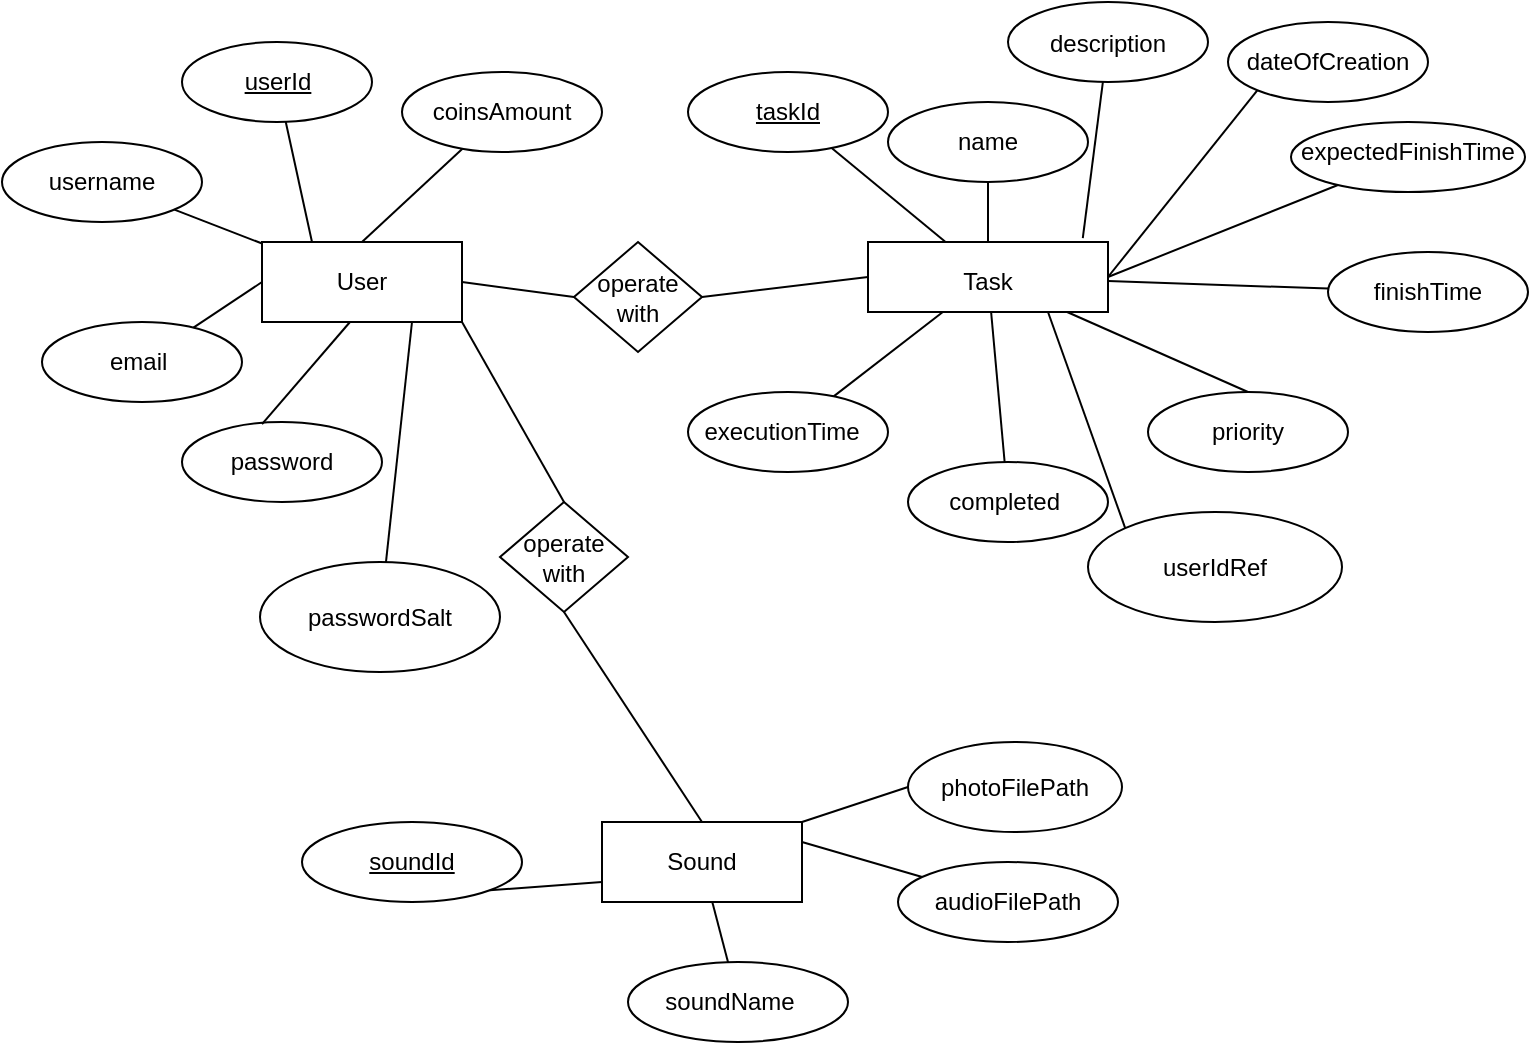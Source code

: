 <mxfile version="22.0.2" type="device">
  <diagram name="Сторінка-1" id="ESsVAyPyxzgNVBkOut-h">
    <mxGraphModel dx="1036" dy="1775" grid="1" gridSize="10" guides="1" tooltips="1" connect="1" arrows="1" fold="1" page="1" pageScale="1" pageWidth="827" pageHeight="1169" math="0" shadow="0">
      <root>
        <mxCell id="0" />
        <mxCell id="1" parent="0" />
        <mxCell id="AlIhJz9uRUidm1DOPy9E-1" value="" style="rounded=0;whiteSpace=wrap;html=1;" parent="1" vertex="1">
          <mxGeometry x="180" y="110" width="100" height="40" as="geometry" />
        </mxCell>
        <mxCell id="AlIhJz9uRUidm1DOPy9E-2" value="" style="ellipse;whiteSpace=wrap;html=1;" parent="1" vertex="1">
          <mxGeometry x="50" y="60" width="100" height="40" as="geometry" />
        </mxCell>
        <mxCell id="AlIhJz9uRUidm1DOPy9E-3" value="" style="ellipse;whiteSpace=wrap;html=1;" parent="1" vertex="1">
          <mxGeometry x="70" y="150" width="100" height="40" as="geometry" />
        </mxCell>
        <mxCell id="AlIhJz9uRUidm1DOPy9E-4" value="" style="ellipse;whiteSpace=wrap;html=1;" parent="1" vertex="1">
          <mxGeometry x="140" y="200" width="100" height="40" as="geometry" />
        </mxCell>
        <mxCell id="AlIhJz9uRUidm1DOPy9E-5" value="" style="ellipse;whiteSpace=wrap;html=1;" parent="1" vertex="1">
          <mxGeometry x="140" y="10" width="95" height="40" as="geometry" />
        </mxCell>
        <mxCell id="AlIhJz9uRUidm1DOPy9E-6" value="" style="endArrow=none;html=1;rounded=0;" parent="1" target="AlIhJz9uRUidm1DOPy9E-5" edge="1">
          <mxGeometry width="50" height="50" relative="1" as="geometry">
            <mxPoint x="205" y="110" as="sourcePoint" />
            <mxPoint x="255" y="60" as="targetPoint" />
          </mxGeometry>
        </mxCell>
        <mxCell id="AlIhJz9uRUidm1DOPy9E-7" value="" style="endArrow=none;html=1;rounded=0;" parent="1" edge="1">
          <mxGeometry width="50" height="50" relative="1" as="geometry">
            <mxPoint x="180.004" y="201.054" as="sourcePoint" />
            <mxPoint x="223.99" y="150" as="targetPoint" />
          </mxGeometry>
        </mxCell>
        <mxCell id="AlIhJz9uRUidm1DOPy9E-8" value="" style="endArrow=none;html=1;rounded=0;" parent="1" source="AlIhJz9uRUidm1DOPy9E-3" edge="1">
          <mxGeometry width="50" height="50" relative="1" as="geometry">
            <mxPoint x="130" y="180" as="sourcePoint" />
            <mxPoint x="180" y="130" as="targetPoint" />
          </mxGeometry>
        </mxCell>
        <mxCell id="AlIhJz9uRUidm1DOPy9E-9" value="" style="endArrow=none;html=1;rounded=0;" parent="1" source="AlIhJz9uRUidm1DOPy9E-2" target="AlIhJz9uRUidm1DOPy9E-1" edge="1">
          <mxGeometry width="50" height="50" relative="1" as="geometry">
            <mxPoint x="150" y="135" as="sourcePoint" />
            <mxPoint x="220.711" y="85" as="targetPoint" />
          </mxGeometry>
        </mxCell>
        <mxCell id="AlIhJz9uRUidm1DOPy9E-10" value="&lt;font style=&quot;vertical-align: inherit;&quot;&gt;&lt;font style=&quot;vertical-align: inherit;&quot;&gt;User&lt;/font&gt;&lt;/font&gt;" style="text;html=1;strokeColor=none;fillColor=none;align=center;verticalAlign=middle;whiteSpace=wrap;rounded=0;" parent="1" vertex="1">
          <mxGeometry x="200" y="115" width="60" height="30" as="geometry" />
        </mxCell>
        <mxCell id="AlIhJz9uRUidm1DOPy9E-11" value="&lt;font style=&quot;vertical-align: inherit;&quot;&gt;&lt;font style=&quot;vertical-align: inherit;&quot;&gt;userId&lt;/font&gt;&lt;/font&gt;" style="text;html=1;strokeColor=none;fillColor=none;align=center;verticalAlign=middle;whiteSpace=wrap;rounded=0;fontStyle=4" parent="1" vertex="1">
          <mxGeometry x="157.5" y="15" width="60" height="30" as="geometry" />
        </mxCell>
        <mxCell id="AlIhJz9uRUidm1DOPy9E-12" value="&lt;font style=&quot;vertical-align: inherit;&quot;&gt;&lt;font style=&quot;vertical-align: inherit;&quot;&gt;username&lt;/font&gt;&lt;/font&gt;" style="text;html=1;strokeColor=none;fillColor=none;align=center;verticalAlign=middle;whiteSpace=wrap;rounded=0;" parent="1" vertex="1">
          <mxGeometry x="70" y="65" width="60" height="30" as="geometry" />
        </mxCell>
        <mxCell id="AlIhJz9uRUidm1DOPy9E-13" value="&lt;font style=&quot;vertical-align: inherit;&quot;&gt;&lt;font style=&quot;vertical-align: inherit;&quot;&gt;password&lt;/font&gt;&lt;/font&gt;" style="text;html=1;strokeColor=none;fillColor=none;align=center;verticalAlign=middle;whiteSpace=wrap;rounded=0;" parent="1" vertex="1">
          <mxGeometry x="160" y="205" width="60" height="30" as="geometry" />
        </mxCell>
        <mxCell id="AlIhJz9uRUidm1DOPy9E-14" value="&lt;font style=&quot;vertical-align: inherit;&quot;&gt;&lt;font style=&quot;vertical-align: inherit;&quot;&gt;email&amp;nbsp;&lt;/font&gt;&lt;/font&gt;" style="text;html=1;strokeColor=none;fillColor=none;align=center;verticalAlign=middle;whiteSpace=wrap;rounded=0;" parent="1" vertex="1">
          <mxGeometry x="90" y="155" width="60" height="30" as="geometry" />
        </mxCell>
        <mxCell id="AlIhJz9uRUidm1DOPy9E-17" value="" style="ellipse;whiteSpace=wrap;html=1;" parent="1" vertex="1">
          <mxGeometry x="250" y="25" width="100" height="40" as="geometry" />
        </mxCell>
        <mxCell id="AlIhJz9uRUidm1DOPy9E-18" value="" style="endArrow=none;html=1;rounded=0;" parent="1" target="AlIhJz9uRUidm1DOPy9E-17" edge="1">
          <mxGeometry width="50" height="50" relative="1" as="geometry">
            <mxPoint x="230" y="110" as="sourcePoint" />
            <mxPoint x="280" y="60" as="targetPoint" />
          </mxGeometry>
        </mxCell>
        <mxCell id="AlIhJz9uRUidm1DOPy9E-19" value="coinsAmount" style="text;html=1;strokeColor=none;fillColor=none;align=center;verticalAlign=middle;whiteSpace=wrap;rounded=0;" parent="1" vertex="1">
          <mxGeometry x="270" y="30" width="60" height="30" as="geometry" />
        </mxCell>
        <mxCell id="AlIhJz9uRUidm1DOPy9E-20" value="" style="rounded=0;whiteSpace=wrap;html=1;" parent="1" vertex="1">
          <mxGeometry x="483" y="110" width="120" height="35" as="geometry" />
        </mxCell>
        <mxCell id="AlIhJz9uRUidm1DOPy9E-21" value="" style="ellipse;whiteSpace=wrap;html=1;" parent="1" vertex="1">
          <mxGeometry x="393" y="25" width="100" height="40" as="geometry" />
        </mxCell>
        <mxCell id="AlIhJz9uRUidm1DOPy9E-22" value="" style="ellipse;whiteSpace=wrap;html=1;" parent="1" vertex="1">
          <mxGeometry x="553" y="-10" width="100" height="40" as="geometry" />
        </mxCell>
        <mxCell id="AlIhJz9uRUidm1DOPy9E-23" value="" style="ellipse;whiteSpace=wrap;html=1;" parent="1" vertex="1">
          <mxGeometry x="493" y="40" width="100" height="40" as="geometry" />
        </mxCell>
        <mxCell id="AlIhJz9uRUidm1DOPy9E-24" value="" style="ellipse;whiteSpace=wrap;html=1;" parent="1" vertex="1">
          <mxGeometry x="663" width="100" height="40" as="geometry" />
        </mxCell>
        <mxCell id="AlIhJz9uRUidm1DOPy9E-25" value="" style="ellipse;whiteSpace=wrap;html=1;" parent="1" vertex="1">
          <mxGeometry x="694.5" y="50" width="117" height="35" as="geometry" />
        </mxCell>
        <mxCell id="AlIhJz9uRUidm1DOPy9E-26" value="" style="ellipse;whiteSpace=wrap;html=1;" parent="1" vertex="1">
          <mxGeometry x="713" y="115" width="100" height="40" as="geometry" />
        </mxCell>
        <mxCell id="AlIhJz9uRUidm1DOPy9E-27" value="" style="ellipse;whiteSpace=wrap;html=1;" parent="1" vertex="1">
          <mxGeometry x="623" y="185" width="100" height="40" as="geometry" />
        </mxCell>
        <mxCell id="AlIhJz9uRUidm1DOPy9E-28" value="" style="ellipse;whiteSpace=wrap;html=1;" parent="1" vertex="1">
          <mxGeometry x="503" y="220" width="100" height="40" as="geometry" />
        </mxCell>
        <mxCell id="AlIhJz9uRUidm1DOPy9E-29" value="" style="ellipse;whiteSpace=wrap;html=1;" parent="1" vertex="1">
          <mxGeometry x="393" y="185" width="100" height="40" as="geometry" />
        </mxCell>
        <mxCell id="AlIhJz9uRUidm1DOPy9E-31" value="" style="endArrow=none;html=1;rounded=0;" parent="1" source="AlIhJz9uRUidm1DOPy9E-20" target="AlIhJz9uRUidm1DOPy9E-23" edge="1">
          <mxGeometry width="50" height="50" relative="1" as="geometry">
            <mxPoint x="513" y="120" as="sourcePoint" />
            <mxPoint x="563" y="70" as="targetPoint" />
          </mxGeometry>
        </mxCell>
        <mxCell id="AlIhJz9uRUidm1DOPy9E-32" value="" style="endArrow=none;html=1;rounded=0;" parent="1" source="AlIhJz9uRUidm1DOPy9E-20" target="AlIhJz9uRUidm1DOPy9E-21" edge="1">
          <mxGeometry width="50" height="50" relative="1" as="geometry">
            <mxPoint x="423" y="110" as="sourcePoint" />
            <mxPoint x="473" y="60" as="targetPoint" />
          </mxGeometry>
        </mxCell>
        <mxCell id="AlIhJz9uRUidm1DOPy9E-33" value="" style="endArrow=none;html=1;rounded=0;exitX=0.895;exitY=-0.057;exitDx=0;exitDy=0;exitPerimeter=0;" parent="1" source="AlIhJz9uRUidm1DOPy9E-20" target="AlIhJz9uRUidm1DOPy9E-22" edge="1">
          <mxGeometry width="50" height="50" relative="1" as="geometry">
            <mxPoint x="583" y="80" as="sourcePoint" />
            <mxPoint x="633" y="30" as="targetPoint" />
          </mxGeometry>
        </mxCell>
        <mxCell id="AlIhJz9uRUidm1DOPy9E-34" value="" style="endArrow=none;html=1;rounded=0;entryX=0;entryY=1;entryDx=0;entryDy=0;exitX=1;exitY=0.5;exitDx=0;exitDy=0;" parent="1" source="AlIhJz9uRUidm1DOPy9E-20" target="AlIhJz9uRUidm1DOPy9E-24" edge="1">
          <mxGeometry width="50" height="50" relative="1" as="geometry">
            <mxPoint x="623" y="80" as="sourcePoint" />
            <mxPoint x="673" y="30" as="targetPoint" />
          </mxGeometry>
        </mxCell>
        <mxCell id="AlIhJz9uRUidm1DOPy9E-35" value="" style="endArrow=none;html=1;rounded=0;exitX=1;exitY=0.5;exitDx=0;exitDy=0;" parent="1" source="AlIhJz9uRUidm1DOPy9E-20" target="AlIhJz9uRUidm1DOPy9E-25" edge="1">
          <mxGeometry width="50" height="50" relative="1" as="geometry">
            <mxPoint x="663" y="110" as="sourcePoint" />
            <mxPoint x="713" y="60" as="targetPoint" />
          </mxGeometry>
        </mxCell>
        <mxCell id="AlIhJz9uRUidm1DOPy9E-36" value="" style="endArrow=none;html=1;rounded=0;" parent="1" source="AlIhJz9uRUidm1DOPy9E-20" target="AlIhJz9uRUidm1DOPy9E-26" edge="1">
          <mxGeometry width="50" height="50" relative="1" as="geometry">
            <mxPoint x="683" y="180" as="sourcePoint" />
            <mxPoint x="733" y="130" as="targetPoint" />
          </mxGeometry>
        </mxCell>
        <mxCell id="AlIhJz9uRUidm1DOPy9E-37" value="" style="endArrow=none;html=1;rounded=0;exitX=0.5;exitY=0;exitDx=0;exitDy=0;" parent="1" source="AlIhJz9uRUidm1DOPy9E-27" target="AlIhJz9uRUidm1DOPy9E-20" edge="1">
          <mxGeometry width="50" height="50" relative="1" as="geometry">
            <mxPoint x="543" y="190" as="sourcePoint" />
            <mxPoint x="593" y="140" as="targetPoint" />
          </mxGeometry>
        </mxCell>
        <mxCell id="AlIhJz9uRUidm1DOPy9E-38" value="" style="endArrow=none;html=1;rounded=0;" parent="1" source="AlIhJz9uRUidm1DOPy9E-28" target="AlIhJz9uRUidm1DOPy9E-20" edge="1">
          <mxGeometry width="50" height="50" relative="1" as="geometry">
            <mxPoint x="513" y="190" as="sourcePoint" />
            <mxPoint x="563" y="140" as="targetPoint" />
          </mxGeometry>
        </mxCell>
        <mxCell id="AlIhJz9uRUidm1DOPy9E-39" value="" style="endArrow=none;html=1;rounded=0;" parent="1" source="AlIhJz9uRUidm1DOPy9E-29" target="AlIhJz9uRUidm1DOPy9E-20" edge="1">
          <mxGeometry width="50" height="50" relative="1" as="geometry">
            <mxPoint x="443" y="190" as="sourcePoint" />
            <mxPoint x="493" y="140" as="targetPoint" />
          </mxGeometry>
        </mxCell>
        <mxCell id="AlIhJz9uRUidm1DOPy9E-41" value="Task" style="text;html=1;strokeColor=none;fillColor=none;align=center;verticalAlign=middle;whiteSpace=wrap;rounded=0;" parent="1" vertex="1">
          <mxGeometry x="513" y="115" width="60" height="30" as="geometry" />
        </mxCell>
        <mxCell id="AlIhJz9uRUidm1DOPy9E-42" value="taskId" style="text;html=1;strokeColor=none;fillColor=none;align=center;verticalAlign=middle;whiteSpace=wrap;rounded=0;fontStyle=4" parent="1" vertex="1">
          <mxGeometry x="413" y="30" width="60" height="30" as="geometry" />
        </mxCell>
        <mxCell id="AlIhJz9uRUidm1DOPy9E-43" value="name" style="text;html=1;strokeColor=none;fillColor=none;align=center;verticalAlign=middle;whiteSpace=wrap;rounded=0;" parent="1" vertex="1">
          <mxGeometry x="513" y="45" width="60" height="30" as="geometry" />
        </mxCell>
        <mxCell id="AlIhJz9uRUidm1DOPy9E-44" value="description" style="text;html=1;strokeColor=none;fillColor=none;align=center;verticalAlign=middle;whiteSpace=wrap;rounded=0;" parent="1" vertex="1">
          <mxGeometry x="573" y="-4" width="60" height="30" as="geometry" />
        </mxCell>
        <mxCell id="AlIhJz9uRUidm1DOPy9E-45" value="dateOfCreation" style="text;html=1;strokeColor=none;fillColor=none;align=center;verticalAlign=middle;whiteSpace=wrap;rounded=0;" parent="1" vertex="1">
          <mxGeometry x="683" y="5" width="60" height="30" as="geometry" />
        </mxCell>
        <mxCell id="AlIhJz9uRUidm1DOPy9E-46" value="expectedFinishTime" style="text;html=1;strokeColor=none;fillColor=none;align=center;verticalAlign=middle;whiteSpace=wrap;rounded=0;" parent="1" vertex="1">
          <mxGeometry x="723" y="50" width="60" height="30" as="geometry" />
        </mxCell>
        <mxCell id="AlIhJz9uRUidm1DOPy9E-47" value="finishTime" style="text;html=1;strokeColor=none;fillColor=none;align=center;verticalAlign=middle;whiteSpace=wrap;rounded=0;" parent="1" vertex="1">
          <mxGeometry x="733" y="120" width="60" height="30" as="geometry" />
        </mxCell>
        <mxCell id="AlIhJz9uRUidm1DOPy9E-48" value="priority" style="text;html=1;strokeColor=none;fillColor=none;align=center;verticalAlign=middle;whiteSpace=wrap;rounded=0;" parent="1" vertex="1">
          <mxGeometry x="643" y="190" width="60" height="30" as="geometry" />
        </mxCell>
        <mxCell id="AlIhJz9uRUidm1DOPy9E-49" value="completed&amp;nbsp;" style="text;html=1;strokeColor=none;fillColor=none;align=center;verticalAlign=middle;whiteSpace=wrap;rounded=0;" parent="1" vertex="1">
          <mxGeometry x="523" y="225" width="60" height="30" as="geometry" />
        </mxCell>
        <mxCell id="AlIhJz9uRUidm1DOPy9E-50" value="executionTime" style="text;html=1;strokeColor=none;fillColor=none;align=center;verticalAlign=middle;whiteSpace=wrap;rounded=0;" parent="1" vertex="1">
          <mxGeometry x="410" y="190" width="60" height="30" as="geometry" />
        </mxCell>
        <mxCell id="AlIhJz9uRUidm1DOPy9E-51" value="" style="rounded=0;whiteSpace=wrap;html=1;" parent="1" vertex="1">
          <mxGeometry x="350" y="400" width="100" height="40" as="geometry" />
        </mxCell>
        <mxCell id="AlIhJz9uRUidm1DOPy9E-52" value="&lt;u&gt;soundId&lt;/u&gt;" style="ellipse;whiteSpace=wrap;html=1;" parent="1" vertex="1">
          <mxGeometry x="200" y="400" width="110" height="40" as="geometry" />
        </mxCell>
        <mxCell id="AlIhJz9uRUidm1DOPy9E-53" value="" style="ellipse;whiteSpace=wrap;html=1;" parent="1" vertex="1">
          <mxGeometry x="363" y="470" width="110" height="40" as="geometry" />
        </mxCell>
        <mxCell id="AlIhJz9uRUidm1DOPy9E-54" value="" style="ellipse;whiteSpace=wrap;html=1;" parent="1" vertex="1">
          <mxGeometry x="498" y="420" width="110" height="40" as="geometry" />
        </mxCell>
        <mxCell id="AlIhJz9uRUidm1DOPy9E-55" value="Sound" style="text;html=1;strokeColor=none;fillColor=none;align=center;verticalAlign=middle;whiteSpace=wrap;rounded=0;" parent="1" vertex="1">
          <mxGeometry x="370" y="405" width="60" height="30" as="geometry" />
        </mxCell>
        <mxCell id="AlIhJz9uRUidm1DOPy9E-58" value="soundName" style="text;html=1;strokeColor=none;fillColor=none;align=center;verticalAlign=middle;whiteSpace=wrap;rounded=0;" parent="1" vertex="1">
          <mxGeometry x="384" y="475" width="60" height="30" as="geometry" />
        </mxCell>
        <mxCell id="AlIhJz9uRUidm1DOPy9E-59" value="audioFilePath" style="text;html=1;strokeColor=none;fillColor=none;align=center;verticalAlign=middle;whiteSpace=wrap;rounded=0;" parent="1" vertex="1">
          <mxGeometry x="523" y="425" width="60" height="30" as="geometry" />
        </mxCell>
        <mxCell id="AlIhJz9uRUidm1DOPy9E-60" value="" style="endArrow=none;html=1;rounded=0;" parent="1" source="AlIhJz9uRUidm1DOPy9E-53" target="AlIhJz9uRUidm1DOPy9E-51" edge="1">
          <mxGeometry width="50" height="50" relative="1" as="geometry">
            <mxPoint x="390" y="480" as="sourcePoint" />
            <mxPoint x="440" y="430" as="targetPoint" />
          </mxGeometry>
        </mxCell>
        <mxCell id="AlIhJz9uRUidm1DOPy9E-61" value="" style="endArrow=none;html=1;rounded=0;exitX=1;exitY=1;exitDx=0;exitDy=0;entryX=0;entryY=0.75;entryDx=0;entryDy=0;" parent="1" source="AlIhJz9uRUidm1DOPy9E-52" target="AlIhJz9uRUidm1DOPy9E-51" edge="1">
          <mxGeometry width="50" height="50" relative="1" as="geometry">
            <mxPoint x="285" y="470" as="sourcePoint" />
            <mxPoint x="355.711" y="420" as="targetPoint" />
          </mxGeometry>
        </mxCell>
        <mxCell id="AlIhJz9uRUidm1DOPy9E-62" value="" style="endArrow=none;html=1;rounded=0;exitX=1;exitY=0.25;exitDx=0;exitDy=0;" parent="1" source="AlIhJz9uRUidm1DOPy9E-51" target="AlIhJz9uRUidm1DOPy9E-54" edge="1">
          <mxGeometry width="50" height="50" relative="1" as="geometry">
            <mxPoint x="440" y="430" as="sourcePoint" />
            <mxPoint x="490" y="380" as="targetPoint" />
          </mxGeometry>
        </mxCell>
        <mxCell id="iVuNoVdWq0BzQu07OfhW-1" value="operate with" style="rhombus;whiteSpace=wrap;html=1;" parent="1" vertex="1">
          <mxGeometry x="336" y="110" width="64" height="55" as="geometry" />
        </mxCell>
        <mxCell id="iVuNoVdWq0BzQu07OfhW-4" value="" style="endArrow=none;html=1;rounded=0;entryX=0;entryY=0.5;entryDx=0;entryDy=0;exitX=1;exitY=0.5;exitDx=0;exitDy=0;" parent="1" source="iVuNoVdWq0BzQu07OfhW-1" target="AlIhJz9uRUidm1DOPy9E-20" edge="1">
          <mxGeometry width="50" height="50" relative="1" as="geometry">
            <mxPoint x="440" y="150" as="sourcePoint" />
            <mxPoint x="490" y="160" as="targetPoint" />
          </mxGeometry>
        </mxCell>
        <mxCell id="iVuNoVdWq0BzQu07OfhW-6" value="" style="endArrow=none;html=1;rounded=0;entryX=0;entryY=0.5;entryDx=0;entryDy=0;exitX=1;exitY=0.5;exitDx=0;exitDy=0;" parent="1" source="AlIhJz9uRUidm1DOPy9E-1" target="iVuNoVdWq0BzQu07OfhW-1" edge="1">
          <mxGeometry width="50" height="50" relative="1" as="geometry">
            <mxPoint x="290" y="170" as="sourcePoint" />
            <mxPoint x="490" y="160" as="targetPoint" />
            <Array as="points" />
          </mxGeometry>
        </mxCell>
        <mxCell id="iVuNoVdWq0BzQu07OfhW-7" value="operate with" style="rhombus;whiteSpace=wrap;html=1;" parent="1" vertex="1">
          <mxGeometry x="299" y="240" width="64" height="55" as="geometry" />
        </mxCell>
        <mxCell id="iVuNoVdWq0BzQu07OfhW-8" value="" style="endArrow=none;html=1;rounded=0;entryX=0.5;entryY=1;entryDx=0;entryDy=0;exitX=0.5;exitY=0;exitDx=0;exitDy=0;" parent="1" source="AlIhJz9uRUidm1DOPy9E-51" target="iVuNoVdWq0BzQu07OfhW-7" edge="1">
          <mxGeometry width="50" height="50" relative="1" as="geometry">
            <mxPoint x="360" y="360" as="sourcePoint" />
            <mxPoint x="410" y="310" as="targetPoint" />
          </mxGeometry>
        </mxCell>
        <mxCell id="iVuNoVdWq0BzQu07OfhW-9" value="" style="endArrow=none;html=1;rounded=0;exitX=0.5;exitY=0;exitDx=0;exitDy=0;" parent="1" source="iVuNoVdWq0BzQu07OfhW-7" edge="1">
          <mxGeometry width="50" height="50" relative="1" as="geometry">
            <mxPoint x="440" y="210" as="sourcePoint" />
            <mxPoint x="280" y="150" as="targetPoint" />
          </mxGeometry>
        </mxCell>
        <mxCell id="do-j-_BUAEE8ZJJdFO-A-1" value="photoFilePath" style="ellipse;whiteSpace=wrap;html=1;" parent="1" vertex="1">
          <mxGeometry x="503" y="360" width="107" height="45" as="geometry" />
        </mxCell>
        <mxCell id="do-j-_BUAEE8ZJJdFO-A-2" value="" style="endArrow=none;html=1;rounded=0;entryX=0;entryY=0.5;entryDx=0;entryDy=0;exitX=1;exitY=0;exitDx=0;exitDy=0;" parent="1" source="AlIhJz9uRUidm1DOPy9E-51" target="do-j-_BUAEE8ZJJdFO-A-1" edge="1">
          <mxGeometry width="50" height="50" relative="1" as="geometry">
            <mxPoint x="453" y="400" as="sourcePoint" />
            <mxPoint x="503" y="350" as="targetPoint" />
          </mxGeometry>
        </mxCell>
        <mxCell id="do-j-_BUAEE8ZJJdFO-A-3" value="passwordSalt" style="ellipse;whiteSpace=wrap;html=1;" parent="1" vertex="1">
          <mxGeometry x="179" y="270" width="120" height="55" as="geometry" />
        </mxCell>
        <mxCell id="do-j-_BUAEE8ZJJdFO-A-4" value="" style="endArrow=none;html=1;rounded=0;entryX=0.75;entryY=1;entryDx=0;entryDy=0;" parent="1" source="do-j-_BUAEE8ZJJdFO-A-3" target="AlIhJz9uRUidm1DOPy9E-1" edge="1">
          <mxGeometry width="50" height="50" relative="1" as="geometry">
            <mxPoint x="240" y="270" as="sourcePoint" />
            <mxPoint x="290" y="220" as="targetPoint" />
          </mxGeometry>
        </mxCell>
        <mxCell id="do-j-_BUAEE8ZJJdFO-A-5" value="userIdRef" style="ellipse;whiteSpace=wrap;html=1;" parent="1" vertex="1">
          <mxGeometry x="593" y="245" width="127" height="55" as="geometry" />
        </mxCell>
        <mxCell id="do-j-_BUAEE8ZJJdFO-A-6" value="" style="endArrow=none;html=1;rounded=0;exitX=0;exitY=0;exitDx=0;exitDy=0;entryX=0.75;entryY=1;entryDx=0;entryDy=0;" parent="1" source="do-j-_BUAEE8ZJJdFO-A-5" target="AlIhJz9uRUidm1DOPy9E-20" edge="1">
          <mxGeometry width="50" height="50" relative="1" as="geometry">
            <mxPoint x="623" y="250" as="sourcePoint" />
            <mxPoint x="673" y="200" as="targetPoint" />
          </mxGeometry>
        </mxCell>
      </root>
    </mxGraphModel>
  </diagram>
</mxfile>
